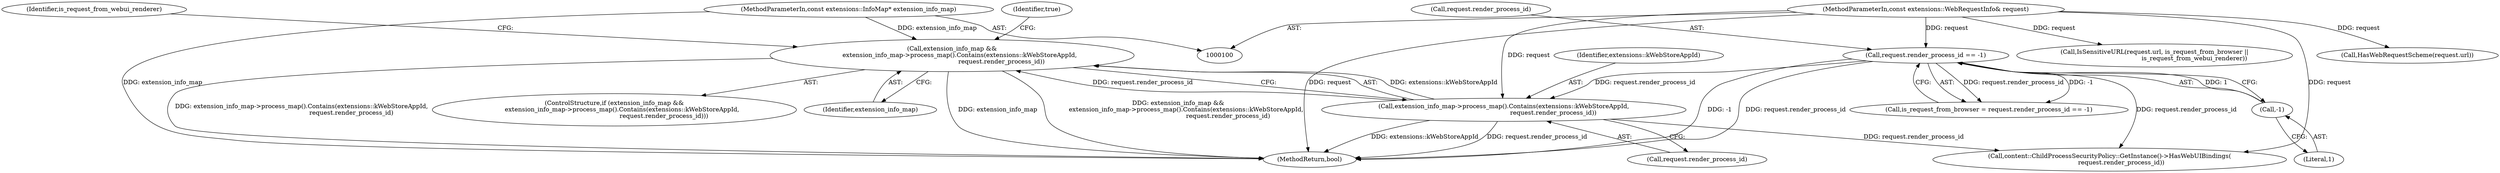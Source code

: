 digraph "1_Chrome_2649de11c562aa96d336c06136a1a20c01711be0_2@pointer" {
"1000140" [label="(Call,extension_info_map &&\n        extension_info_map->process_map().Contains(extensions::kWebStoreAppId,\n                                                   request.render_process_id))"];
"1000101" [label="(MethodParameterIn,const extensions::InfoMap* extension_info_map)"];
"1000142" [label="(Call,extension_info_map->process_map().Contains(extensions::kWebStoreAppId,\n                                                   request.render_process_id))"];
"1000119" [label="(Call,request.render_process_id == -1)"];
"1000102" [label="(MethodParameterIn,const extensions::WebRequestInfo& request)"];
"1000123" [label="(Call,-1)"];
"1000166" [label="(Call,HasWebRequestScheme(request.url))"];
"1000119" [label="(Call,request.render_process_id == -1)"];
"1000151" [label="(Identifier,is_request_from_webui_renderer)"];
"1000149" [label="(Identifier,true)"];
"1000101" [label="(MethodParameterIn,const extensions::InfoMap* extension_info_map)"];
"1000123" [label="(Call,-1)"];
"1000152" [label="(Call,content::ChildProcessSecurityPolicy::GetInstance()->HasWebUIBindings(\n            request.render_process_id))"];
"1000139" [label="(ControlStructure,if (extension_info_map &&\n        extension_info_map->process_map().Contains(extensions::kWebStoreAppId,\n                                                   request.render_process_id)))"];
"1000120" [label="(Call,request.render_process_id)"];
"1000170" [label="(MethodReturn,bool)"];
"1000102" [label="(MethodParameterIn,const extensions::WebRequestInfo& request)"];
"1000158" [label="(Call,IsSensitiveURL(request.url, is_request_from_browser ||\n                                         is_request_from_webui_renderer))"];
"1000140" [label="(Call,extension_info_map &&\n        extension_info_map->process_map().Contains(extensions::kWebStoreAppId,\n                                                   request.render_process_id))"];
"1000144" [label="(Call,request.render_process_id)"];
"1000141" [label="(Identifier,extension_info_map)"];
"1000143" [label="(Identifier,extensions::kWebStoreAppId)"];
"1000142" [label="(Call,extension_info_map->process_map().Contains(extensions::kWebStoreAppId,\n                                                   request.render_process_id))"];
"1000124" [label="(Literal,1)"];
"1000117" [label="(Call,is_request_from_browser = request.render_process_id == -1)"];
"1000140" -> "1000139"  [label="AST: "];
"1000140" -> "1000141"  [label="CFG: "];
"1000140" -> "1000142"  [label="CFG: "];
"1000141" -> "1000140"  [label="AST: "];
"1000142" -> "1000140"  [label="AST: "];
"1000149" -> "1000140"  [label="CFG: "];
"1000151" -> "1000140"  [label="CFG: "];
"1000140" -> "1000170"  [label="DDG: extension_info_map->process_map().Contains(extensions::kWebStoreAppId,\n                                                   request.render_process_id)"];
"1000140" -> "1000170"  [label="DDG: extension_info_map"];
"1000140" -> "1000170"  [label="DDG: extension_info_map &&\n        extension_info_map->process_map().Contains(extensions::kWebStoreAppId,\n                                                   request.render_process_id)"];
"1000101" -> "1000140"  [label="DDG: extension_info_map"];
"1000142" -> "1000140"  [label="DDG: extensions::kWebStoreAppId"];
"1000142" -> "1000140"  [label="DDG: request.render_process_id"];
"1000101" -> "1000100"  [label="AST: "];
"1000101" -> "1000170"  [label="DDG: extension_info_map"];
"1000142" -> "1000144"  [label="CFG: "];
"1000143" -> "1000142"  [label="AST: "];
"1000144" -> "1000142"  [label="AST: "];
"1000142" -> "1000170"  [label="DDG: extensions::kWebStoreAppId"];
"1000142" -> "1000170"  [label="DDG: request.render_process_id"];
"1000119" -> "1000142"  [label="DDG: request.render_process_id"];
"1000102" -> "1000142"  [label="DDG: request"];
"1000142" -> "1000152"  [label="DDG: request.render_process_id"];
"1000119" -> "1000117"  [label="AST: "];
"1000119" -> "1000123"  [label="CFG: "];
"1000120" -> "1000119"  [label="AST: "];
"1000123" -> "1000119"  [label="AST: "];
"1000117" -> "1000119"  [label="CFG: "];
"1000119" -> "1000170"  [label="DDG: -1"];
"1000119" -> "1000170"  [label="DDG: request.render_process_id"];
"1000119" -> "1000117"  [label="DDG: request.render_process_id"];
"1000119" -> "1000117"  [label="DDG: -1"];
"1000102" -> "1000119"  [label="DDG: request"];
"1000123" -> "1000119"  [label="DDG: 1"];
"1000119" -> "1000152"  [label="DDG: request.render_process_id"];
"1000102" -> "1000100"  [label="AST: "];
"1000102" -> "1000170"  [label="DDG: request"];
"1000102" -> "1000152"  [label="DDG: request"];
"1000102" -> "1000158"  [label="DDG: request"];
"1000102" -> "1000166"  [label="DDG: request"];
"1000123" -> "1000124"  [label="CFG: "];
"1000124" -> "1000123"  [label="AST: "];
}

